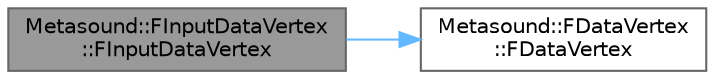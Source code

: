 digraph "Metasound::FInputDataVertex::FInputDataVertex"
{
 // INTERACTIVE_SVG=YES
 // LATEX_PDF_SIZE
  bgcolor="transparent";
  edge [fontname=Helvetica,fontsize=10,labelfontname=Helvetica,labelfontsize=10];
  node [fontname=Helvetica,fontsize=10,shape=box,height=0.2,width=0.4];
  rankdir="LR";
  Node1 [id="Node000001",label="Metasound::FInputDataVertex\l::FInputDataVertex",height=0.2,width=0.4,color="gray40", fillcolor="grey60", style="filled", fontcolor="black",tooltip="Construct an FInputDataVertex with a default literal."];
  Node1 -> Node2 [id="edge1_Node000001_Node000002",color="steelblue1",style="solid",tooltip=" "];
  Node2 [id="Node000002",label="Metasound::FDataVertex\l::FDataVertex",height=0.2,width=0.4,color="grey40", fillcolor="white", style="filled",URL="$d2/da3/classMetasound_1_1FDataVertex.html#a31bc06dbf5d96abd1eecbbaf2e5d93fa",tooltip=" "];
}
